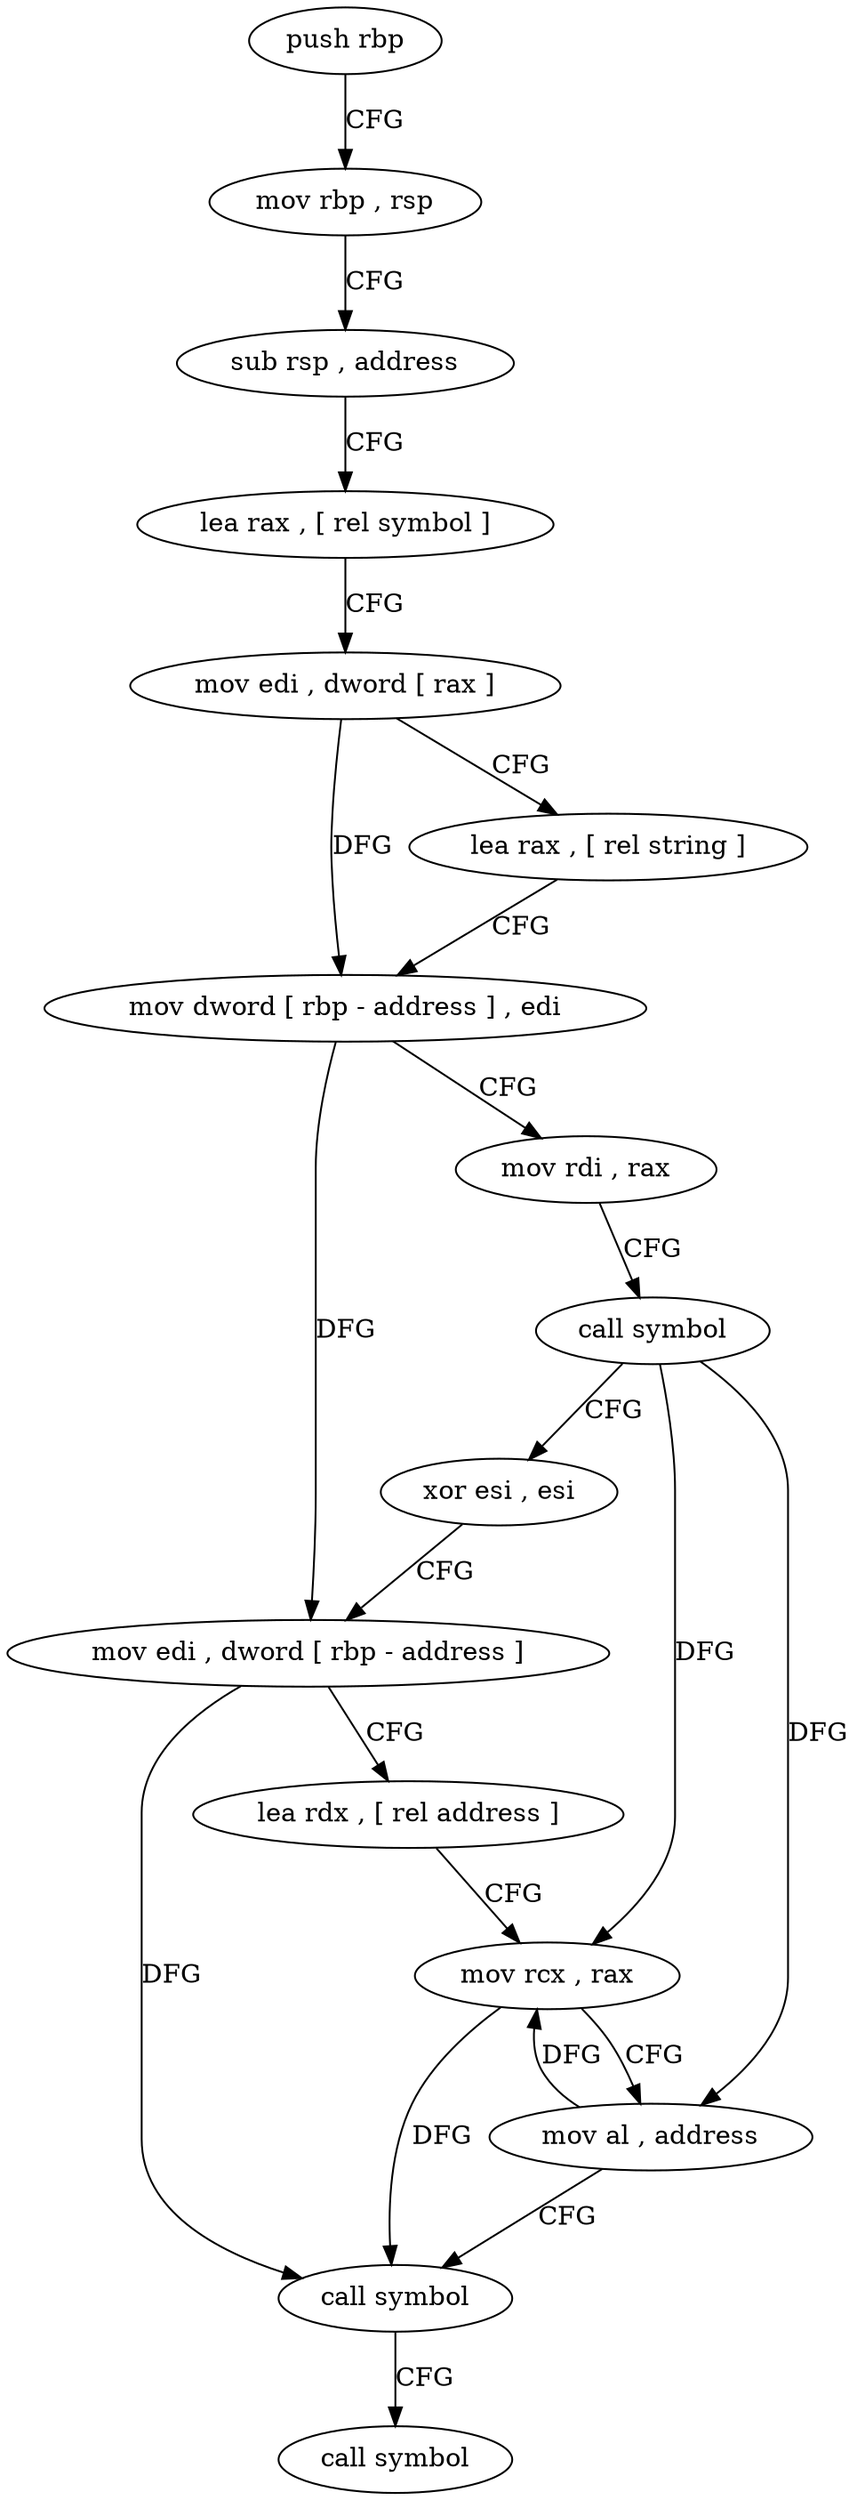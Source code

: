 digraph "func" {
"4359744" [label = "push rbp" ]
"4359745" [label = "mov rbp , rsp" ]
"4359748" [label = "sub rsp , address" ]
"4359752" [label = "lea rax , [ rel symbol ]" ]
"4359759" [label = "mov edi , dword [ rax ]" ]
"4359761" [label = "lea rax , [ rel string ]" ]
"4359768" [label = "mov dword [ rbp - address ] , edi" ]
"4359771" [label = "mov rdi , rax" ]
"4359774" [label = "call symbol" ]
"4359779" [label = "xor esi , esi" ]
"4359781" [label = "mov edi , dword [ rbp - address ]" ]
"4359784" [label = "lea rdx , [ rel address ]" ]
"4359791" [label = "mov rcx , rax" ]
"4359794" [label = "mov al , address" ]
"4359796" [label = "call symbol" ]
"4359801" [label = "call symbol" ]
"4359744" -> "4359745" [ label = "CFG" ]
"4359745" -> "4359748" [ label = "CFG" ]
"4359748" -> "4359752" [ label = "CFG" ]
"4359752" -> "4359759" [ label = "CFG" ]
"4359759" -> "4359761" [ label = "CFG" ]
"4359759" -> "4359768" [ label = "DFG" ]
"4359761" -> "4359768" [ label = "CFG" ]
"4359768" -> "4359771" [ label = "CFG" ]
"4359768" -> "4359781" [ label = "DFG" ]
"4359771" -> "4359774" [ label = "CFG" ]
"4359774" -> "4359779" [ label = "CFG" ]
"4359774" -> "4359791" [ label = "DFG" ]
"4359774" -> "4359794" [ label = "DFG" ]
"4359779" -> "4359781" [ label = "CFG" ]
"4359781" -> "4359784" [ label = "CFG" ]
"4359781" -> "4359796" [ label = "DFG" ]
"4359784" -> "4359791" [ label = "CFG" ]
"4359791" -> "4359794" [ label = "CFG" ]
"4359791" -> "4359796" [ label = "DFG" ]
"4359794" -> "4359796" [ label = "CFG" ]
"4359794" -> "4359791" [ label = "DFG" ]
"4359796" -> "4359801" [ label = "CFG" ]
}
